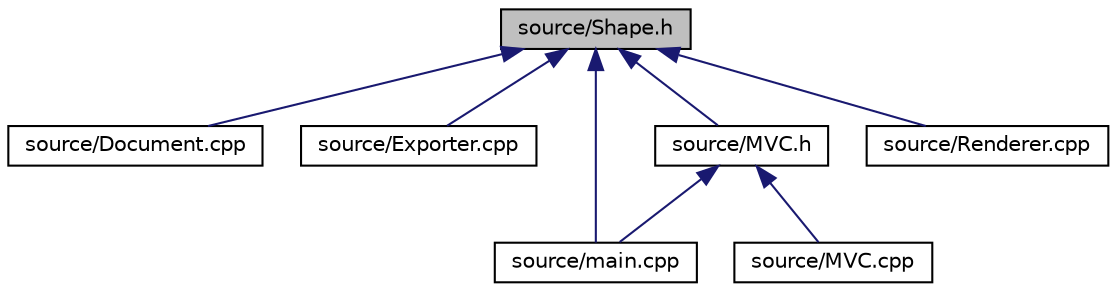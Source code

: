 digraph "source/Shape.h"
{
  edge [fontname="Helvetica",fontsize="10",labelfontname="Helvetica",labelfontsize="10"];
  node [fontname="Helvetica",fontsize="10",shape=record];
  Node9 [label="source/Shape.h",height=0.2,width=0.4,color="black", fillcolor="grey75", style="filled", fontcolor="black"];
  Node9 -> Node10 [dir="back",color="midnightblue",fontsize="10",style="solid",fontname="Helvetica"];
  Node10 [label="source/Document.cpp",height=0.2,width=0.4,color="black", fillcolor="white", style="filled",URL="$Document_8cpp.html"];
  Node9 -> Node11 [dir="back",color="midnightblue",fontsize="10",style="solid",fontname="Helvetica"];
  Node11 [label="source/Exporter.cpp",height=0.2,width=0.4,color="black", fillcolor="white", style="filled",URL="$Exporter_8cpp.html"];
  Node9 -> Node12 [dir="back",color="midnightblue",fontsize="10",style="solid",fontname="Helvetica"];
  Node12 [label="source/main.cpp",height=0.2,width=0.4,color="black", fillcolor="white", style="filled",URL="$main_8cpp.html"];
  Node9 -> Node13 [dir="back",color="midnightblue",fontsize="10",style="solid",fontname="Helvetica"];
  Node13 [label="source/MVC.h",height=0.2,width=0.4,color="black", fillcolor="white", style="filled",URL="$MVC_8h.html"];
  Node13 -> Node12 [dir="back",color="midnightblue",fontsize="10",style="solid",fontname="Helvetica"];
  Node13 -> Node14 [dir="back",color="midnightblue",fontsize="10",style="solid",fontname="Helvetica"];
  Node14 [label="source/MVC.cpp",height=0.2,width=0.4,color="black", fillcolor="white", style="filled",URL="$MVC_8cpp.html"];
  Node9 -> Node15 [dir="back",color="midnightblue",fontsize="10",style="solid",fontname="Helvetica"];
  Node15 [label="source/Renderer.cpp",height=0.2,width=0.4,color="black", fillcolor="white", style="filled",URL="$Renderer_8cpp.html"];
}
